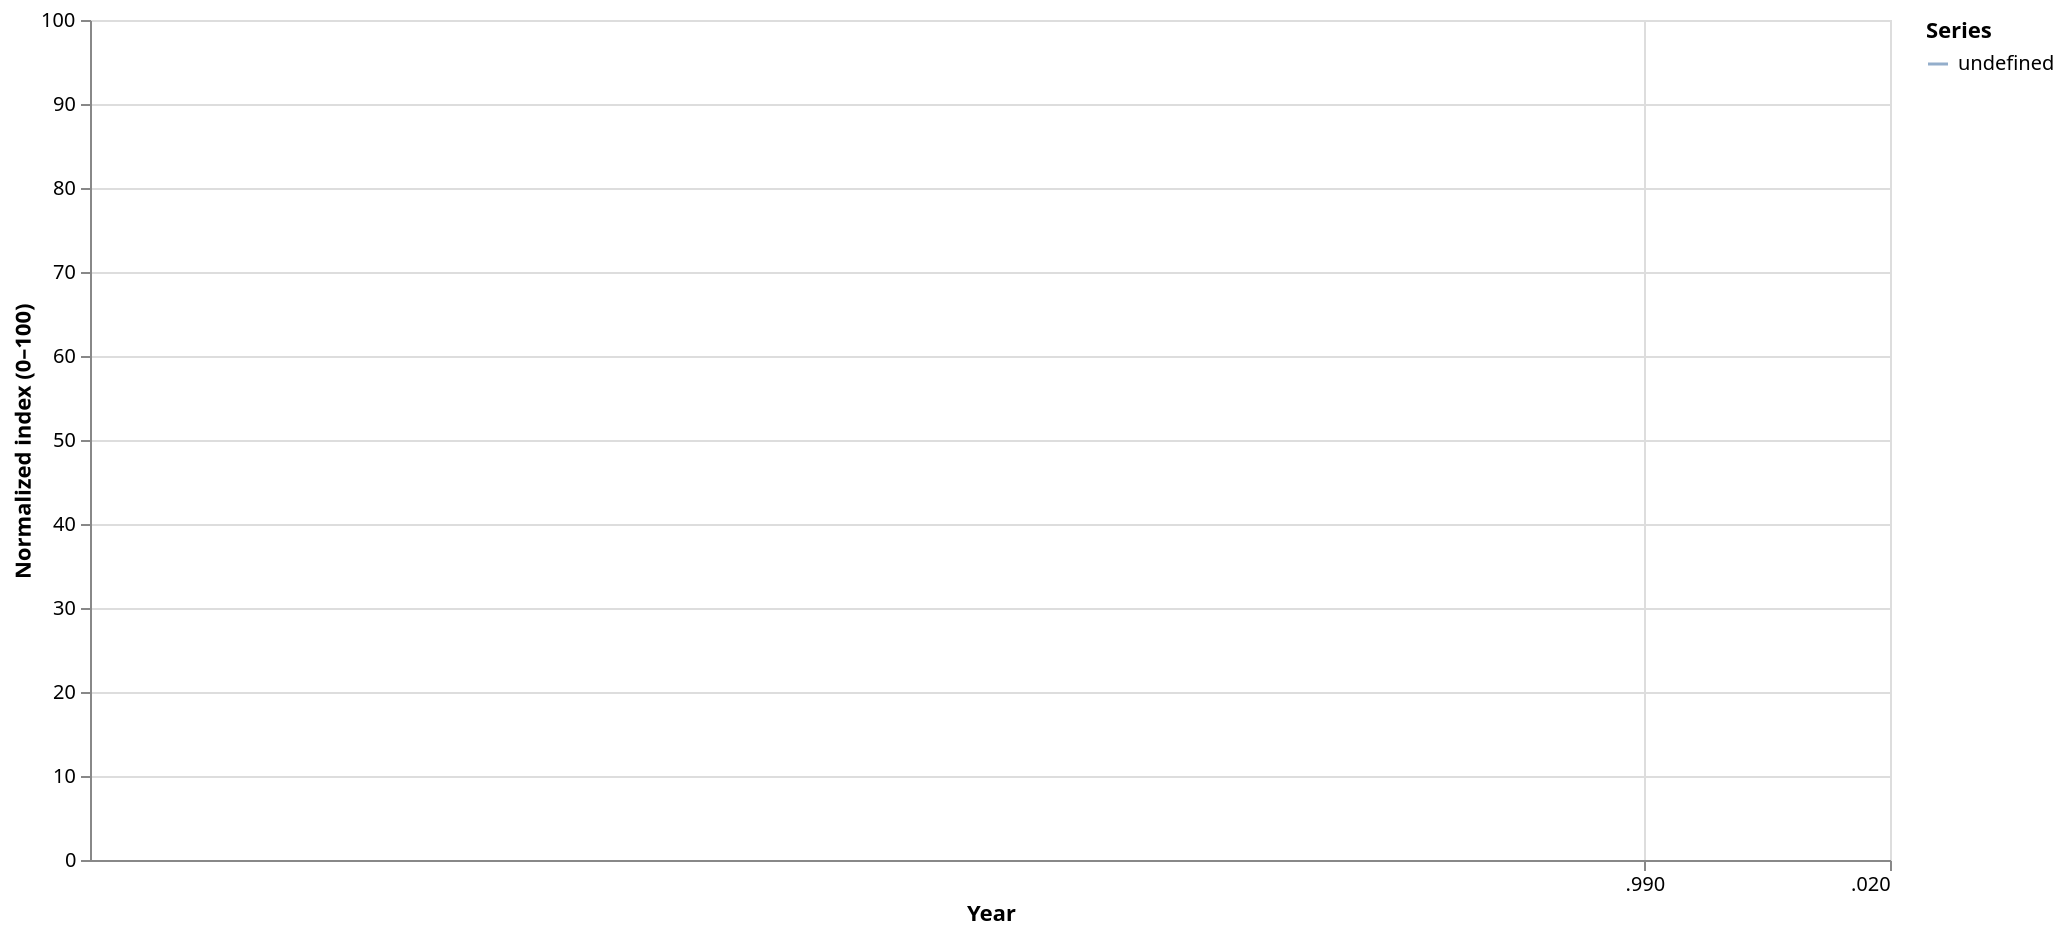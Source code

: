 {
  "$schema": "https://vega.github.io/schema/vega-lite/v5.json",
  "width": 900, "height": 420,
  "data": { "values": [
    {"t": 1800, "k":"LifeExpectancy","v": 25},
    {"t": 1900, "k":"LifeExpectancy","v": 31},
    {"t": 2000, "k":"LifeExpectancy","v": 67},
    {"t": 2020, "k":"LifeExpectancy","v": 72},

    {"t": 1800, "k":"Literacy","v": 12},
    {"t": 1900, "k":"Literacy","v": 21},
    {"t": 2000, "k":"Literacy","v": 82},
    {"t": 2020, "k":"Literacy","v": 86},

    {"t": 1800, "k":"ExtremePoverty(1-minus)","v": 5},
    {"t": 1900, "k":"ExtremePoverty(1-minus)","v": 8},
    {"t": 2000, "k":"ExtremePoverty(1-minus)","v": 85},
    {"t": 2020, "k":"ExtremePoverty(1-minus)","v": 92}
  ]},
  "transform": [
    {"aggregate":[{"op":"mean","field":"v","as":"agg"}],"groupby":["t"]},
    {"window":[{"op":"lead","field":"agg","as":"agg_next"}],"sort":[{"field":"t"}]}
  ],
  "layer": [
    {
      "mark": {"type":"line"},
      "encoding": {
        "x": {"field":"t","type":"temporal","title":"Year"},
        "y": {"field":"v","type":"quantitative","title":"Normalized index (0–100)", "scale":{"domain":[0,100]}},
        "color": {"field":"k","type":"nominal","title":"Series"},
        "opacity": {"value": 0.6}
      }
    },
    {
      "mark": {"type":"line","strokeWidth": 4},
      "transform":[{"aggregate":[{"op":"mean","field":"v","as":"Vitality"}],"groupby":["t"]}],
      "encoding":{
        "x":{"field":"t","type":"temporal"},
        "y":{"field":"Vitality","type":"quantitative"},
        "color":{"value":"black"}
      }
    }
  ]
}
